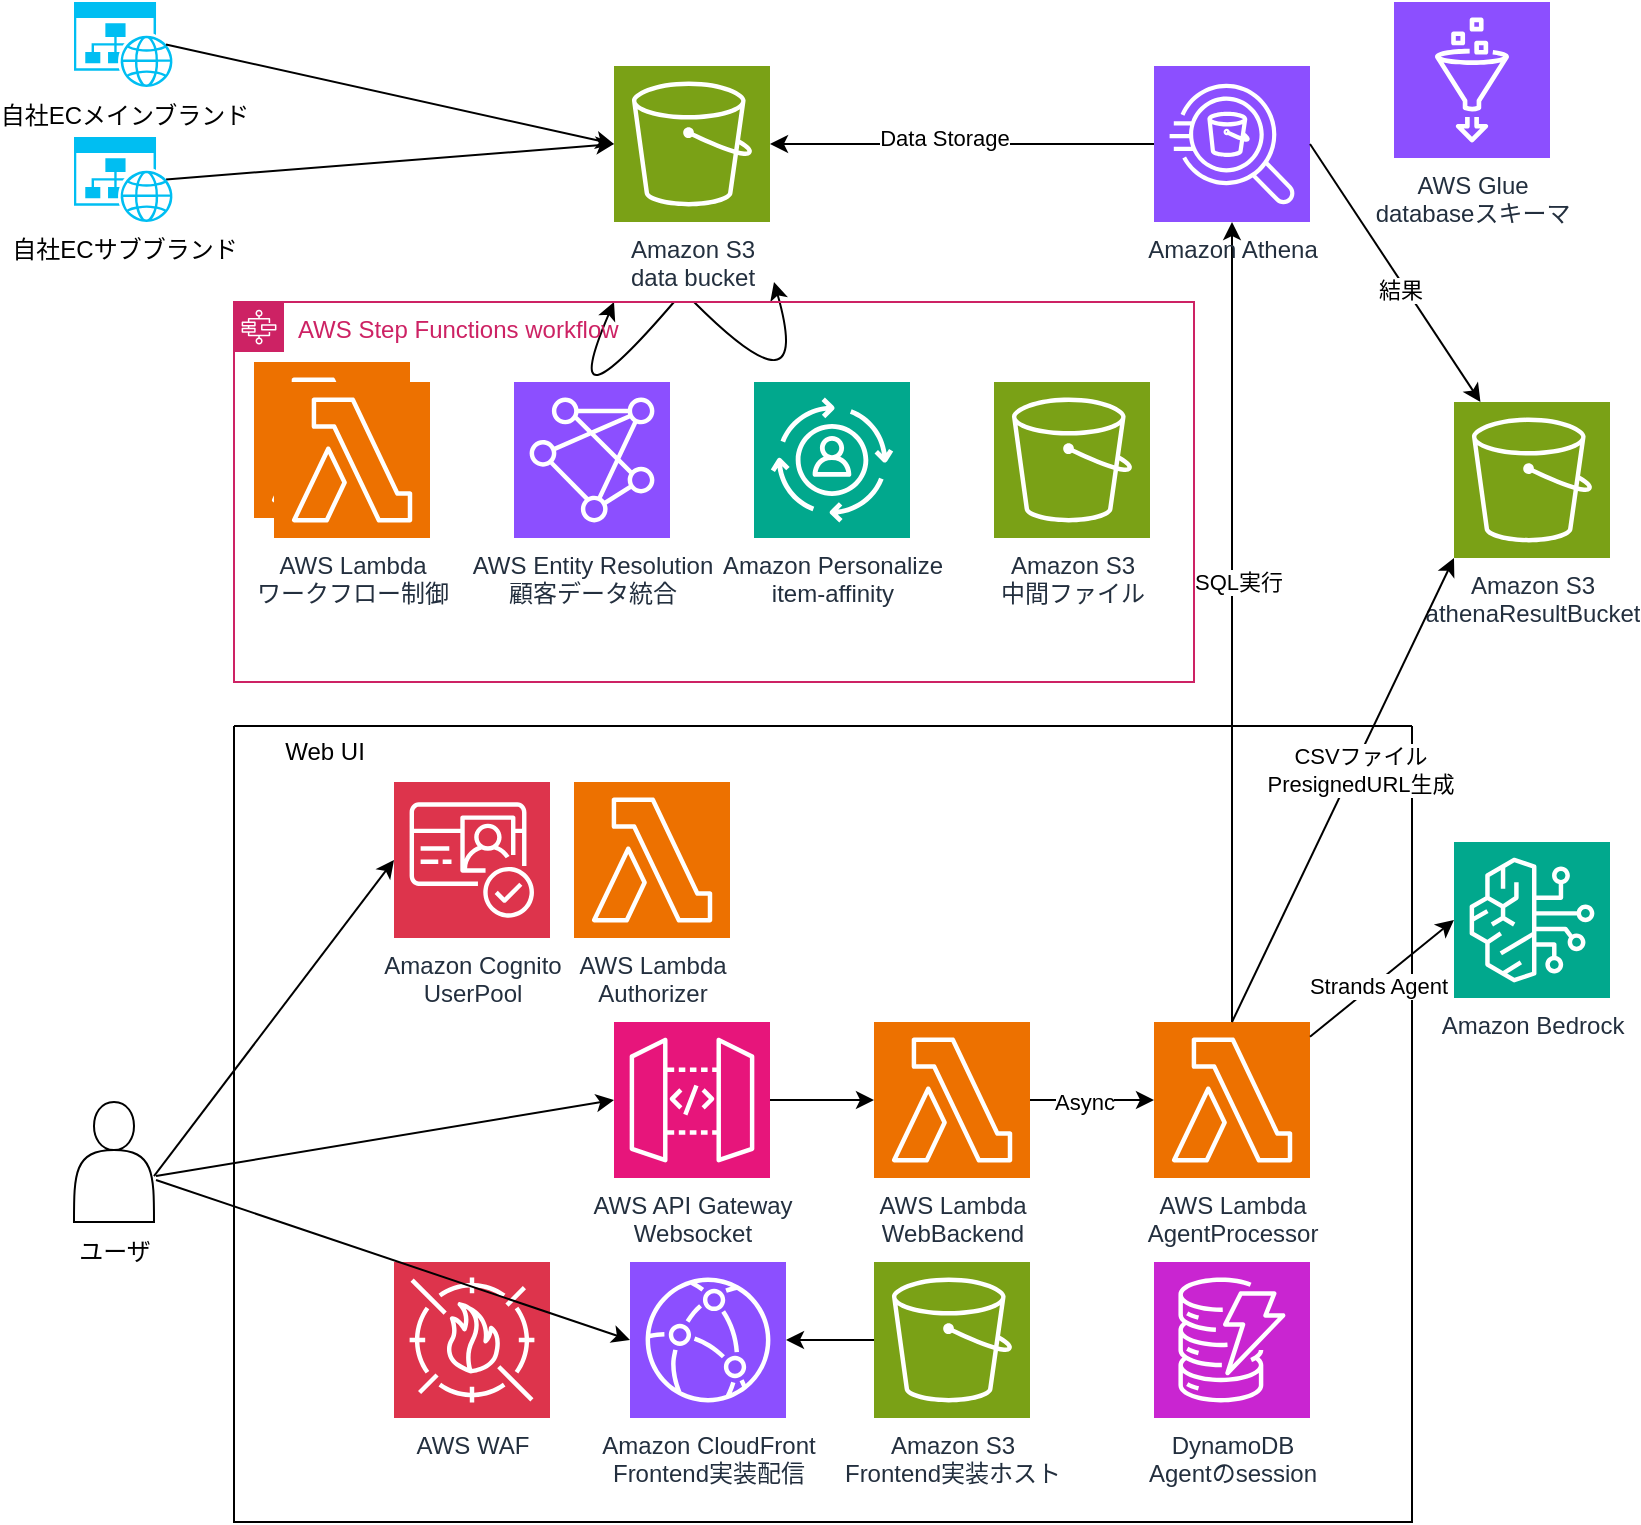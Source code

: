 <mxfile version="27.1.1">
  <diagram id="EAYRoF7mH9bX6aVEGCmr" name="ページ1">
    <mxGraphModel dx="1018" dy="636" grid="1" gridSize="10" guides="1" tooltips="1" connect="1" arrows="1" fold="1" page="1" pageScale="1" pageWidth="827" pageHeight="1169" math="0" shadow="0">
      <root>
        <mxCell id="0" />
        <mxCell id="1" parent="0" />
        <mxCell id="2k1o5XrDo-2XM2uCgse8-28" value="自社ECメインブランド" style="verticalLabelPosition=bottom;html=1;verticalAlign=top;align=center;strokeColor=none;fillColor=#00BEF2;shape=mxgraph.azure.website_generic;pointerEvents=1;" parent="1" vertex="1">
          <mxGeometry x="40" y="10" width="50" height="42.5" as="geometry" />
        </mxCell>
        <mxCell id="2k1o5XrDo-2XM2uCgse8-29" value="" style="endArrow=classic;html=1;rounded=0;exitX=0.92;exitY=0.5;exitDx=0;exitDy=0;entryX=0;entryY=0.5;entryDx=0;entryDy=0;entryPerimeter=0;exitPerimeter=0;" parent="1" source="2k1o5XrDo-2XM2uCgse8-33" target="2k1o5XrDo-2XM2uCgse8-50" edge="1">
          <mxGeometry width="50" height="50" relative="1" as="geometry">
            <mxPoint x="270" y="310" as="sourcePoint" />
            <mxPoint x="440" y="220" as="targetPoint" />
          </mxGeometry>
        </mxCell>
        <mxCell id="2k1o5XrDo-2XM2uCgse8-31" value="" style="endArrow=classic;html=1;rounded=0;exitX=0.92;exitY=0.5;exitDx=0;exitDy=0;exitPerimeter=0;entryX=0;entryY=0.5;entryDx=0;entryDy=0;entryPerimeter=0;" parent="1" source="2k1o5XrDo-2XM2uCgse8-28" target="2k1o5XrDo-2XM2uCgse8-50" edge="1">
          <mxGeometry width="50" height="50" relative="1" as="geometry">
            <mxPoint x="143" y="88.753" as="sourcePoint" />
            <mxPoint x="390" y="81" as="targetPoint" />
          </mxGeometry>
        </mxCell>
        <mxCell id="2k1o5XrDo-2XM2uCgse8-33" value="自社ECサブブランド" style="verticalLabelPosition=bottom;html=1;verticalAlign=top;align=center;strokeColor=none;fillColor=#00BEF2;shape=mxgraph.azure.website_generic;pointerEvents=1;" parent="1" vertex="1">
          <mxGeometry x="40" y="77.5" width="50" height="42.5" as="geometry" />
        </mxCell>
        <mxCell id="2k1o5XrDo-2XM2uCgse8-35" value="" style="curved=1;endArrow=classic;html=1;rounded=0;" parent="1" edge="1">
          <mxGeometry width="50" height="50" relative="1" as="geometry">
            <mxPoint x="340" y="160" as="sourcePoint" />
            <mxPoint x="310" y="160" as="targetPoint" />
            <Array as="points">
              <mxPoint x="280" y="230" />
            </Array>
          </mxGeometry>
        </mxCell>
        <mxCell id="2k1o5XrDo-2XM2uCgse8-36" value="" style="swimlane;startSize=0;" parent="1" vertex="1">
          <mxGeometry x="120" y="372" width="589" height="398" as="geometry" />
        </mxCell>
        <mxCell id="lspvEYtXXwZUeJMP6_tq-6" value="AWS WAF" style="sketch=0;points=[[0,0,0],[0.25,0,0],[0.5,0,0],[0.75,0,0],[1,0,0],[0,1,0],[0.25,1,0],[0.5,1,0],[0.75,1,0],[1,1,0],[0,0.25,0],[0,0.5,0],[0,0.75,0],[1,0.25,0],[1,0.5,0],[1,0.75,0]];outlineConnect=0;fontColor=#232F3E;fillColor=#DD344C;strokeColor=#ffffff;dashed=0;verticalLabelPosition=bottom;verticalAlign=top;align=center;html=1;fontSize=12;fontStyle=0;aspect=fixed;shape=mxgraph.aws4.resourceIcon;resIcon=mxgraph.aws4.waf;" vertex="1" parent="2k1o5XrDo-2XM2uCgse8-36">
          <mxGeometry x="80" y="268" width="78" height="78" as="geometry" />
        </mxCell>
        <mxCell id="lspvEYtXXwZUeJMP6_tq-7" value="Amazon Cognito&lt;div&gt;UserPool&lt;/div&gt;" style="sketch=0;points=[[0,0,0],[0.25,0,0],[0.5,0,0],[0.75,0,0],[1,0,0],[0,1,0],[0.25,1,0],[0.5,1,0],[0.75,1,0],[1,1,0],[0,0.25,0],[0,0.5,0],[0,0.75,0],[1,0.25,0],[1,0.5,0],[1,0.75,0]];outlineConnect=0;fontColor=#232F3E;fillColor=#DD344C;strokeColor=#ffffff;dashed=0;verticalLabelPosition=bottom;verticalAlign=top;align=center;html=1;fontSize=12;fontStyle=0;aspect=fixed;shape=mxgraph.aws4.resourceIcon;resIcon=mxgraph.aws4.cognito;" vertex="1" parent="2k1o5XrDo-2XM2uCgse8-36">
          <mxGeometry x="80" y="28" width="78" height="78" as="geometry" />
        </mxCell>
        <mxCell id="2k1o5XrDo-2XM2uCgse8-37" value="AWS Lambda&lt;div&gt;WebBackend&lt;/div&gt;" style="sketch=0;points=[[0,0,0],[0.25,0,0],[0.5,0,0],[0.75,0,0],[1,0,0],[0,1,0],[0.25,1,0],[0.5,1,0],[0.75,1,0],[1,1,0],[0,0.25,0],[0,0.5,0],[0,0.75,0],[1,0.25,0],[1,0.5,0],[1,0.75,0]];outlineConnect=0;fontColor=#232F3E;fillColor=#ED7100;strokeColor=#ffffff;dashed=0;verticalLabelPosition=bottom;verticalAlign=top;align=center;html=1;fontSize=12;fontStyle=0;aspect=fixed;shape=mxgraph.aws4.resourceIcon;resIcon=mxgraph.aws4.lambda;" parent="2k1o5XrDo-2XM2uCgse8-36" vertex="1">
          <mxGeometry x="320" y="148" width="78" height="78" as="geometry" />
        </mxCell>
        <mxCell id="2k1o5XrDo-2XM2uCgse8-38" value="Amazon S3&lt;div&gt;Frontend実装ホスト&lt;/div&gt;" style="sketch=0;points=[[0,0,0],[0.25,0,0],[0.5,0,0],[0.75,0,0],[1,0,0],[0,1,0],[0.25,1,0],[0.5,1,0],[0.75,1,0],[1,1,0],[0,0.25,0],[0,0.5,0],[0,0.75,0],[1,0.25,0],[1,0.5,0],[1,0.75,0]];outlineConnect=0;fontColor=#232F3E;fillColor=#7AA116;strokeColor=#ffffff;dashed=0;verticalLabelPosition=bottom;verticalAlign=top;align=center;html=1;fontSize=12;fontStyle=0;aspect=fixed;shape=mxgraph.aws4.resourceIcon;resIcon=mxgraph.aws4.s3;" parent="2k1o5XrDo-2XM2uCgse8-36" vertex="1">
          <mxGeometry x="320" y="268" width="78" height="78" as="geometry" />
        </mxCell>
        <mxCell id="2k1o5XrDo-2XM2uCgse8-39" value="Amazon CloudFront&lt;div&gt;Frontend実装配信&lt;/div&gt;" style="sketch=0;points=[[0,0,0],[0.25,0,0],[0.5,0,0],[0.75,0,0],[1,0,0],[0,1,0],[0.25,1,0],[0.5,1,0],[0.75,1,0],[1,1,0],[0,0.25,0],[0,0.5,0],[0,0.75,0],[1,0.25,0],[1,0.5,0],[1,0.75,0]];outlineConnect=0;fontColor=#232F3E;fillColor=#8C4FFF;strokeColor=#ffffff;dashed=0;verticalLabelPosition=bottom;verticalAlign=top;align=center;html=1;fontSize=12;fontStyle=0;aspect=fixed;shape=mxgraph.aws4.resourceIcon;resIcon=mxgraph.aws4.cloudfront;" parent="2k1o5XrDo-2XM2uCgse8-36" vertex="1">
          <mxGeometry x="198" y="268" width="78" height="78" as="geometry" />
        </mxCell>
        <mxCell id="2k1o5XrDo-2XM2uCgse8-40" value="" style="endArrow=classic;html=1;rounded=0;exitX=0;exitY=0.5;exitDx=0;exitDy=0;exitPerimeter=0;entryX=1;entryY=0.5;entryDx=0;entryDy=0;entryPerimeter=0;" parent="2k1o5XrDo-2XM2uCgse8-36" source="2k1o5XrDo-2XM2uCgse8-38" target="2k1o5XrDo-2XM2uCgse8-39" edge="1">
          <mxGeometry width="50" height="50" relative="1" as="geometry">
            <mxPoint x="208" y="197" as="sourcePoint" />
            <mxPoint x="471" y="197" as="targetPoint" />
          </mxGeometry>
        </mxCell>
        <mxCell id="2k1o5XrDo-2XM2uCgse8-42" value="AWS API Gateway&lt;div&gt;Websocket&lt;/div&gt;" style="sketch=0;points=[[0,0,0],[0.25,0,0],[0.5,0,0],[0.75,0,0],[1,0,0],[0,1,0],[0.25,1,0],[0.5,1,0],[0.75,1,0],[1,1,0],[0,0.25,0],[0,0.5,0],[0,0.75,0],[1,0.25,0],[1,0.5,0],[1,0.75,0]];outlineConnect=0;fontColor=#232F3E;fillColor=#E7157B;strokeColor=#ffffff;dashed=0;verticalLabelPosition=bottom;verticalAlign=top;align=center;html=1;fontSize=12;fontStyle=0;aspect=fixed;shape=mxgraph.aws4.resourceIcon;resIcon=mxgraph.aws4.api_gateway;" parent="2k1o5XrDo-2XM2uCgse8-36" vertex="1">
          <mxGeometry x="190" y="148" width="78" height="78" as="geometry" />
        </mxCell>
        <mxCell id="2k1o5XrDo-2XM2uCgse8-43" value="" style="endArrow=classic;html=1;rounded=0;exitX=1;exitY=0.5;exitDx=0;exitDy=0;exitPerimeter=0;entryX=0;entryY=0.5;entryDx=0;entryDy=0;entryPerimeter=0;" parent="2k1o5XrDo-2XM2uCgse8-36" source="2k1o5XrDo-2XM2uCgse8-42" target="2k1o5XrDo-2XM2uCgse8-37" edge="1">
          <mxGeometry width="50" height="50" relative="1" as="geometry">
            <mxPoint x="230" y="292" as="sourcePoint" />
            <mxPoint x="379" y="218" as="targetPoint" />
          </mxGeometry>
        </mxCell>
        <mxCell id="2k1o5XrDo-2XM2uCgse8-44" value="AWS Lambda&lt;div&gt;AgentProcessor&lt;/div&gt;" style="sketch=0;points=[[0,0,0],[0.25,0,0],[0.5,0,0],[0.75,0,0],[1,0,0],[0,1,0],[0.25,1,0],[0.5,1,0],[0.75,1,0],[1,1,0],[0,0.25,0],[0,0.5,0],[0,0.75,0],[1,0.25,0],[1,0.5,0],[1,0.75,0]];outlineConnect=0;fontColor=#232F3E;fillColor=#ED7100;strokeColor=#ffffff;dashed=0;verticalLabelPosition=bottom;verticalAlign=top;align=center;html=1;fontSize=12;fontStyle=0;aspect=fixed;shape=mxgraph.aws4.resourceIcon;resIcon=mxgraph.aws4.lambda;" parent="2k1o5XrDo-2XM2uCgse8-36" vertex="1">
          <mxGeometry x="460" y="148" width="78" height="78" as="geometry" />
        </mxCell>
        <mxCell id="2k1o5XrDo-2XM2uCgse8-58" value="" style="endArrow=classic;html=1;rounded=0;entryX=0;entryY=0.5;entryDx=0;entryDy=0;entryPerimeter=0;exitX=1;exitY=0.5;exitDx=0;exitDy=0;exitPerimeter=0;" parent="2k1o5XrDo-2XM2uCgse8-36" target="2k1o5XrDo-2XM2uCgse8-44" edge="1" source="2k1o5XrDo-2XM2uCgse8-37">
          <mxGeometry width="50" height="50" relative="1" as="geometry">
            <mxPoint x="420" y="188" as="sourcePoint" />
            <mxPoint x="402" y="178" as="targetPoint" />
          </mxGeometry>
        </mxCell>
        <mxCell id="2k1o5XrDo-2XM2uCgse8-59" value="Async" style="edgeLabel;html=1;align=center;verticalAlign=middle;resizable=0;points=[];" parent="2k1o5XrDo-2XM2uCgse8-58" vertex="1" connectable="0">
          <mxGeometry x="-0.134" y="-1" relative="1" as="geometry">
            <mxPoint as="offset" />
          </mxGeometry>
        </mxCell>
        <mxCell id="lspvEYtXXwZUeJMP6_tq-9" value="AWS Lambda&lt;div&gt;Authorizer&lt;/div&gt;" style="sketch=0;points=[[0,0,0],[0.25,0,0],[0.5,0,0],[0.75,0,0],[1,0,0],[0,1,0],[0.25,1,0],[0.5,1,0],[0.75,1,0],[1,1,0],[0,0.25,0],[0,0.5,0],[0,0.75,0],[1,0.25,0],[1,0.5,0],[1,0.75,0]];outlineConnect=0;fontColor=#232F3E;fillColor=#ED7100;strokeColor=#ffffff;dashed=0;verticalLabelPosition=bottom;verticalAlign=top;align=center;html=1;fontSize=12;fontStyle=0;aspect=fixed;shape=mxgraph.aws4.resourceIcon;resIcon=mxgraph.aws4.lambda;" vertex="1" parent="2k1o5XrDo-2XM2uCgse8-36">
          <mxGeometry x="170" y="28" width="78" height="78" as="geometry" />
        </mxCell>
        <mxCell id="lspvEYtXXwZUeJMP6_tq-20" value="DynamoDB&lt;div&gt;Agentのsession&lt;/div&gt;" style="sketch=0;points=[[0,0,0],[0.25,0,0],[0.5,0,0],[0.75,0,0],[1,0,0],[0,1,0],[0.25,1,0],[0.5,1,0],[0.75,1,0],[1,1,0],[0,0.25,0],[0,0.5,0],[0,0.75,0],[1,0.25,0],[1,0.5,0],[1,0.75,0]];outlineConnect=0;fontColor=#232F3E;fillColor=#C925D1;strokeColor=#ffffff;dashed=0;verticalLabelPosition=bottom;verticalAlign=top;align=center;html=1;fontSize=12;fontStyle=0;aspect=fixed;shape=mxgraph.aws4.resourceIcon;resIcon=mxgraph.aws4.dynamodb;" vertex="1" parent="2k1o5XrDo-2XM2uCgse8-36">
          <mxGeometry x="460" y="268" width="78" height="78" as="geometry" />
        </mxCell>
        <mxCell id="2k1o5XrDo-2XM2uCgse8-45" value="" style="shape=actor;whiteSpace=wrap;html=1;" parent="1" vertex="1">
          <mxGeometry x="40" y="560" width="40" height="60" as="geometry" />
        </mxCell>
        <mxCell id="2k1o5XrDo-2XM2uCgse8-46" value="" style="endArrow=classic;html=1;rounded=0;entryX=0;entryY=0.5;entryDx=0;entryDy=0;entryPerimeter=0;exitX=1.025;exitY=0.65;exitDx=0;exitDy=0;exitPerimeter=0;" parent="1" source="2k1o5XrDo-2XM2uCgse8-45" target="2k1o5XrDo-2XM2uCgse8-39" edge="1">
          <mxGeometry width="50" height="50" relative="1" as="geometry">
            <mxPoint x="100" y="510" as="sourcePoint" />
            <mxPoint x="230" y="479" as="targetPoint" />
          </mxGeometry>
        </mxCell>
        <mxCell id="2k1o5XrDo-2XM2uCgse8-47" value="ユーザ" style="text;html=1;align=center;verticalAlign=middle;resizable=0;points=[];autosize=1;strokeColor=none;fillColor=none;" parent="1" vertex="1">
          <mxGeometry x="30" y="620" width="60" height="30" as="geometry" />
        </mxCell>
        <mxCell id="2k1o5XrDo-2XM2uCgse8-48" value="" style="endArrow=classic;html=1;rounded=0;entryX=0.5;entryY=1;entryDx=0;entryDy=0;entryPerimeter=0;" parent="1" source="2k1o5XrDo-2XM2uCgse8-44" target="2k1o5XrDo-2XM2uCgse8-52" edge="1">
          <mxGeometry width="50" height="50" relative="1" as="geometry">
            <mxPoint x="599" y="400" as="sourcePoint" />
            <mxPoint x="760" y="220" as="targetPoint" />
          </mxGeometry>
        </mxCell>
        <mxCell id="2k1o5XrDo-2XM2uCgse8-49" value="SQL実行" style="edgeLabel;html=1;align=center;verticalAlign=middle;resizable=0;points=[];" parent="2k1o5XrDo-2XM2uCgse8-48" vertex="1" connectable="0">
          <mxGeometry x="0.101" y="-3" relative="1" as="geometry">
            <mxPoint as="offset" />
          </mxGeometry>
        </mxCell>
        <mxCell id="2k1o5XrDo-2XM2uCgse8-50" value="Amazon S3&lt;div&gt;data bucket&lt;/div&gt;" style="sketch=0;points=[[0,0,0],[0.25,0,0],[0.5,0,0],[0.75,0,0],[1,0,0],[0,1,0],[0.25,1,0],[0.5,1,0],[0.75,1,0],[1,1,0],[0,0.25,0],[0,0.5,0],[0,0.75,0],[1,0.25,0],[1,0.5,0],[1,0.75,0]];outlineConnect=0;fontColor=#232F3E;fillColor=#7AA116;strokeColor=#ffffff;dashed=0;verticalLabelPosition=bottom;verticalAlign=top;align=center;html=1;fontSize=12;fontStyle=0;aspect=fixed;shape=mxgraph.aws4.resourceIcon;resIcon=mxgraph.aws4.s3;" parent="1" vertex="1">
          <mxGeometry x="310" y="42" width="78" height="78" as="geometry" />
        </mxCell>
        <mxCell id="2k1o5XrDo-2XM2uCgse8-51" value="" style="curved=1;endArrow=classic;html=1;rounded=0;" parent="1" edge="1">
          <mxGeometry width="50" height="50" relative="1" as="geometry">
            <mxPoint x="350" y="160" as="sourcePoint" />
            <mxPoint x="390" y="150" as="targetPoint" />
            <Array as="points">
              <mxPoint x="410" y="220" />
            </Array>
          </mxGeometry>
        </mxCell>
        <mxCell id="2k1o5XrDo-2XM2uCgse8-52" value="Amazon Athena" style="sketch=0;points=[[0,0,0],[0.25,0,0],[0.5,0,0],[0.75,0,0],[1,0,0],[0,1,0],[0.25,1,0],[0.5,1,0],[0.75,1,0],[1,1,0],[0,0.25,0],[0,0.5,0],[0,0.75,0],[1,0.25,0],[1,0.5,0],[1,0.75,0]];outlineConnect=0;fontColor=#232F3E;fillColor=#8C4FFF;strokeColor=#ffffff;dashed=0;verticalLabelPosition=bottom;verticalAlign=top;align=center;html=1;fontSize=12;fontStyle=0;aspect=fixed;shape=mxgraph.aws4.resourceIcon;resIcon=mxgraph.aws4.athena;" parent="1" vertex="1">
          <mxGeometry x="580" y="42" width="78" height="78" as="geometry" />
        </mxCell>
        <mxCell id="2k1o5XrDo-2XM2uCgse8-53" value="" style="endArrow=classic;html=1;rounded=0;entryX=1;entryY=0.5;entryDx=0;entryDy=0;entryPerimeter=0;" parent="1" source="2k1o5XrDo-2XM2uCgse8-52" target="2k1o5XrDo-2XM2uCgse8-50" edge="1">
          <mxGeometry width="50" height="50" relative="1" as="geometry">
            <mxPoint x="611" y="460" as="sourcePoint" />
            <mxPoint x="610" y="180" as="targetPoint" />
          </mxGeometry>
        </mxCell>
        <mxCell id="2k1o5XrDo-2XM2uCgse8-54" value="Data Storage" style="edgeLabel;html=1;align=center;verticalAlign=middle;resizable=0;points=[];" parent="2k1o5XrDo-2XM2uCgse8-53" vertex="1" connectable="0">
          <mxGeometry x="0.101" y="-3" relative="1" as="geometry">
            <mxPoint as="offset" />
          </mxGeometry>
        </mxCell>
        <mxCell id="2k1o5XrDo-2XM2uCgse8-55" value="" style="endArrow=classic;html=1;rounded=0;entryX=0;entryY=0.5;entryDx=0;entryDy=0;entryPerimeter=0;" parent="1" source="2k1o5XrDo-2XM2uCgse8-44" target="2k1o5XrDo-2XM2uCgse8-56" edge="1">
          <mxGeometry width="50" height="50" relative="1" as="geometry">
            <mxPoint x="620" y="400" as="sourcePoint" />
            <mxPoint x="619" y="120" as="targetPoint" />
          </mxGeometry>
        </mxCell>
        <mxCell id="2k1o5XrDo-2XM2uCgse8-60" value="Strands Agent" style="edgeLabel;html=1;align=center;verticalAlign=middle;resizable=0;points=[];" parent="2k1o5XrDo-2XM2uCgse8-55" vertex="1" connectable="0">
          <mxGeometry x="-0.098" y="-1" relative="1" as="geometry">
            <mxPoint as="offset" />
          </mxGeometry>
        </mxCell>
        <mxCell id="2k1o5XrDo-2XM2uCgse8-56" value="Amazon Bedrock" style="sketch=0;points=[[0,0,0],[0.25,0,0],[0.5,0,0],[0.75,0,0],[1,0,0],[0,1,0],[0.25,1,0],[0.5,1,0],[0.75,1,0],[1,1,0],[0,0.25,0],[0,0.5,0],[0,0.75,0],[1,0.25,0],[1,0.5,0],[1,0.75,0]];outlineConnect=0;fontColor=#232F3E;fillColor=#01A88D;strokeColor=#ffffff;dashed=0;verticalLabelPosition=bottom;verticalAlign=top;align=center;html=1;fontSize=12;fontStyle=0;aspect=fixed;shape=mxgraph.aws4.resourceIcon;resIcon=mxgraph.aws4.bedrock;" parent="1" vertex="1">
          <mxGeometry x="730" y="430" width="78" height="78" as="geometry" />
        </mxCell>
        <mxCell id="2k1o5XrDo-2XM2uCgse8-57" value="" style="endArrow=classic;html=1;rounded=0;exitX=1.025;exitY=0.617;exitDx=0;exitDy=0;exitPerimeter=0;entryX=0;entryY=0.5;entryDx=0;entryDy=0;entryPerimeter=0;" parent="1" source="2k1o5XrDo-2XM2uCgse8-45" target="2k1o5XrDo-2XM2uCgse8-42" edge="1">
          <mxGeometry width="50" height="50" relative="1" as="geometry">
            <mxPoint x="318" y="439" as="sourcePoint" />
            <mxPoint x="499" y="403" as="targetPoint" />
          </mxGeometry>
        </mxCell>
        <mxCell id="lspvEYtXXwZUeJMP6_tq-1" value="AWS Step Functions workflow" style="points=[[0,0],[0.25,0],[0.5,0],[0.75,0],[1,0],[1,0.25],[1,0.5],[1,0.75],[1,1],[0.75,1],[0.5,1],[0.25,1],[0,1],[0,0.75],[0,0.5],[0,0.25]];outlineConnect=0;gradientColor=none;html=1;whiteSpace=wrap;fontSize=12;fontStyle=0;container=1;pointerEvents=0;collapsible=0;recursiveResize=0;shape=mxgraph.aws4.group;grIcon=mxgraph.aws4.group_aws_step_functions_workflow;strokeColor=#CD2264;fillColor=none;verticalAlign=top;align=left;spacingLeft=30;fontColor=#CD2264;dashed=0;" vertex="1" parent="1">
          <mxGeometry x="120" y="160" width="480" height="190" as="geometry" />
        </mxCell>
        <mxCell id="lspvEYtXXwZUeJMP6_tq-5" value="" style="sketch=0;points=[[0,0,0],[0.25,0,0],[0.5,0,0],[0.75,0,0],[1,0,0],[0,1,0],[0.25,1,0],[0.5,1,0],[0.75,1,0],[1,1,0],[0,0.25,0],[0,0.5,0],[0,0.75,0],[1,0.25,0],[1,0.5,0],[1,0.75,0]];outlineConnect=0;fontColor=#232F3E;fillColor=#ED7100;strokeColor=#ffffff;dashed=0;verticalLabelPosition=bottom;verticalAlign=top;align=center;html=1;fontSize=12;fontStyle=0;aspect=fixed;shape=mxgraph.aws4.resourceIcon;resIcon=mxgraph.aws4.lambda;" vertex="1" parent="lspvEYtXXwZUeJMP6_tq-1">
          <mxGeometry x="10" y="30" width="78" height="78" as="geometry" />
        </mxCell>
        <mxCell id="2k1o5XrDo-2XM2uCgse8-32" value="Amazon Personalize&lt;div&gt;item-affinity&lt;/div&gt;" style="sketch=0;points=[[0,0,0],[0.25,0,0],[0.5,0,0],[0.75,0,0],[1,0,0],[0,1,0],[0.25,1,0],[0.5,1,0],[0.75,1,0],[1,1,0],[0,0.25,0],[0,0.5,0],[0,0.75,0],[1,0.25,0],[1,0.5,0],[1,0.75,0]];outlineConnect=0;fontColor=#232F3E;fillColor=#01A88D;strokeColor=#ffffff;dashed=0;verticalLabelPosition=bottom;verticalAlign=top;align=center;html=1;fontSize=12;fontStyle=0;aspect=fixed;shape=mxgraph.aws4.resourceIcon;resIcon=mxgraph.aws4.personalize;" parent="lspvEYtXXwZUeJMP6_tq-1" vertex="1">
          <mxGeometry x="260" y="40" width="78" height="78" as="geometry" />
        </mxCell>
        <mxCell id="2k1o5XrDo-2XM2uCgse8-34" value="AWS Entity Resolution&lt;div&gt;顧客データ統合&lt;/div&gt;" style="sketch=0;points=[[0,0,0],[0.25,0,0],[0.5,0,0],[0.75,0,0],[1,0,0],[0,1,0],[0.25,1,0],[0.5,1,0],[0.75,1,0],[1,1,0],[0,0.25,0],[0,0.5,0],[0,0.75,0],[1,0.25,0],[1,0.5,0],[1,0.75,0]];outlineConnect=0;fontColor=#232F3E;fillColor=#8C4FFF;strokeColor=#ffffff;dashed=0;verticalLabelPosition=bottom;verticalAlign=top;align=center;html=1;fontSize=12;fontStyle=0;aspect=fixed;shape=mxgraph.aws4.resourceIcon;resIcon=mxgraph.aws4.entity_resolution;" parent="lspvEYtXXwZUeJMP6_tq-1" vertex="1">
          <mxGeometry x="140" y="40" width="78" height="78" as="geometry" />
        </mxCell>
        <mxCell id="lspvEYtXXwZUeJMP6_tq-19" value="Amazon S3&lt;div&gt;中間ファイル&lt;/div&gt;" style="sketch=0;points=[[0,0,0],[0.25,0,0],[0.5,0,0],[0.75,0,0],[1,0,0],[0,1,0],[0.25,1,0],[0.5,1,0],[0.75,1,0],[1,1,0],[0,0.25,0],[0,0.5,0],[0,0.75,0],[1,0.25,0],[1,0.5,0],[1,0.75,0]];outlineConnect=0;fontColor=#232F3E;fillColor=#7AA116;strokeColor=#ffffff;dashed=0;verticalLabelPosition=bottom;verticalAlign=top;align=center;html=1;fontSize=12;fontStyle=0;aspect=fixed;shape=mxgraph.aws4.resourceIcon;resIcon=mxgraph.aws4.s3;" vertex="1" parent="lspvEYtXXwZUeJMP6_tq-1">
          <mxGeometry x="380" y="40" width="78" height="78" as="geometry" />
        </mxCell>
        <mxCell id="lspvEYtXXwZUeJMP6_tq-24" value="AWS Lambda&lt;div&gt;ワークフロー制御&lt;/div&gt;" style="sketch=0;points=[[0,0,0],[0.25,0,0],[0.5,0,0],[0.75,0,0],[1,0,0],[0,1,0],[0.25,1,0],[0.5,1,0],[0.75,1,0],[1,1,0],[0,0.25,0],[0,0.5,0],[0,0.75,0],[1,0.25,0],[1,0.5,0],[1,0.75,0]];outlineConnect=0;fontColor=#232F3E;fillColor=#ED7100;strokeColor=#ffffff;dashed=0;verticalLabelPosition=bottom;verticalAlign=top;align=center;html=1;fontSize=12;fontStyle=0;aspect=fixed;shape=mxgraph.aws4.resourceIcon;resIcon=mxgraph.aws4.lambda;" vertex="1" parent="lspvEYtXXwZUeJMP6_tq-1">
          <mxGeometry x="20" y="40" width="78" height="78" as="geometry" />
        </mxCell>
        <mxCell id="2k1o5XrDo-2XM2uCgse8-41" value="Web UI" style="text;html=1;align=center;verticalAlign=middle;resizable=0;points=[];autosize=1;strokeColor=none;fillColor=none;" parent="1" vertex="1">
          <mxGeometry x="135" y="370" width="60" height="30" as="geometry" />
        </mxCell>
        <mxCell id="lspvEYtXXwZUeJMP6_tq-10" value="" style="endArrow=classic;html=1;rounded=0;exitX=1;exitY=0.617;exitDx=0;exitDy=0;exitPerimeter=0;entryX=0;entryY=0.5;entryDx=0;entryDy=0;entryPerimeter=0;" edge="1" parent="1" source="2k1o5XrDo-2XM2uCgse8-45" target="lspvEYtXXwZUeJMP6_tq-7">
          <mxGeometry width="50" height="50" relative="1" as="geometry">
            <mxPoint x="290" y="628" as="sourcePoint" />
            <mxPoint x="519" y="560" as="targetPoint" />
          </mxGeometry>
        </mxCell>
        <mxCell id="lspvEYtXXwZUeJMP6_tq-11" value="Amazon S3&lt;div&gt;athenaResultBucket&lt;/div&gt;" style="sketch=0;points=[[0,0,0],[0.25,0,0],[0.5,0,0],[0.75,0,0],[1,0,0],[0,1,0],[0.25,1,0],[0.5,1,0],[0.75,1,0],[1,1,0],[0,0.25,0],[0,0.5,0],[0,0.75,0],[1,0.25,0],[1,0.5,0],[1,0.75,0]];outlineConnect=0;fontColor=#232F3E;fillColor=#7AA116;strokeColor=#ffffff;dashed=0;verticalLabelPosition=bottom;verticalAlign=top;align=center;html=1;fontSize=12;fontStyle=0;aspect=fixed;shape=mxgraph.aws4.resourceIcon;resIcon=mxgraph.aws4.s3;" vertex="1" parent="1">
          <mxGeometry x="730" y="210" width="78" height="78" as="geometry" />
        </mxCell>
        <mxCell id="lspvEYtXXwZUeJMP6_tq-14" value="" style="endArrow=classic;html=1;rounded=0;exitX=0.5;exitY=0;exitDx=0;exitDy=0;exitPerimeter=0;entryX=0;entryY=1;entryDx=0;entryDy=0;entryPerimeter=0;" edge="1" parent="1" source="2k1o5XrDo-2XM2uCgse8-44" target="lspvEYtXXwZUeJMP6_tq-11">
          <mxGeometry width="50" height="50" relative="1" as="geometry">
            <mxPoint x="610" y="890" as="sourcePoint" />
            <mxPoint x="730" y="230" as="targetPoint" />
          </mxGeometry>
        </mxCell>
        <mxCell id="lspvEYtXXwZUeJMP6_tq-15" value="CSVファイル&lt;div&gt;PresignedURL生成&lt;/div&gt;" style="edgeLabel;html=1;align=center;verticalAlign=middle;resizable=0;points=[];" vertex="1" connectable="0" parent="lspvEYtXXwZUeJMP6_tq-14">
          <mxGeometry x="0.101" y="-3" relative="1" as="geometry">
            <mxPoint as="offset" />
          </mxGeometry>
        </mxCell>
        <mxCell id="lspvEYtXXwZUeJMP6_tq-16" value="" style="endArrow=classic;html=1;rounded=0;exitX=1;exitY=0.5;exitDx=0;exitDy=0;exitPerimeter=0;" edge="1" parent="1" source="2k1o5XrDo-2XM2uCgse8-52" target="lspvEYtXXwZUeJMP6_tq-11">
          <mxGeometry width="50" height="50" relative="1" as="geometry">
            <mxPoint x="722" y="80" as="sourcePoint" />
            <mxPoint x="690" y="120" as="targetPoint" />
          </mxGeometry>
        </mxCell>
        <mxCell id="lspvEYtXXwZUeJMP6_tq-17" value="結果" style="edgeLabel;html=1;align=center;verticalAlign=middle;resizable=0;points=[];" vertex="1" connectable="0" parent="lspvEYtXXwZUeJMP6_tq-16">
          <mxGeometry x="0.101" y="-3" relative="1" as="geometry">
            <mxPoint as="offset" />
          </mxGeometry>
        </mxCell>
        <mxCell id="lspvEYtXXwZUeJMP6_tq-22" value="AWS Glue&lt;div&gt;databaseスキーマ&lt;/div&gt;" style="sketch=0;points=[[0,0,0],[0.25,0,0],[0.5,0,0],[0.75,0,0],[1,0,0],[0,1,0],[0.25,1,0],[0.5,1,0],[0.75,1,0],[1,1,0],[0,0.25,0],[0,0.5,0],[0,0.75,0],[1,0.25,0],[1,0.5,0],[1,0.75,0]];outlineConnect=0;fontColor=#232F3E;fillColor=#8C4FFF;strokeColor=#ffffff;dashed=0;verticalLabelPosition=bottom;verticalAlign=top;align=center;html=1;fontSize=12;fontStyle=0;aspect=fixed;shape=mxgraph.aws4.resourceIcon;resIcon=mxgraph.aws4.glue;" vertex="1" parent="1">
          <mxGeometry x="700" y="10" width="78" height="78" as="geometry" />
        </mxCell>
      </root>
    </mxGraphModel>
  </diagram>
</mxfile>
